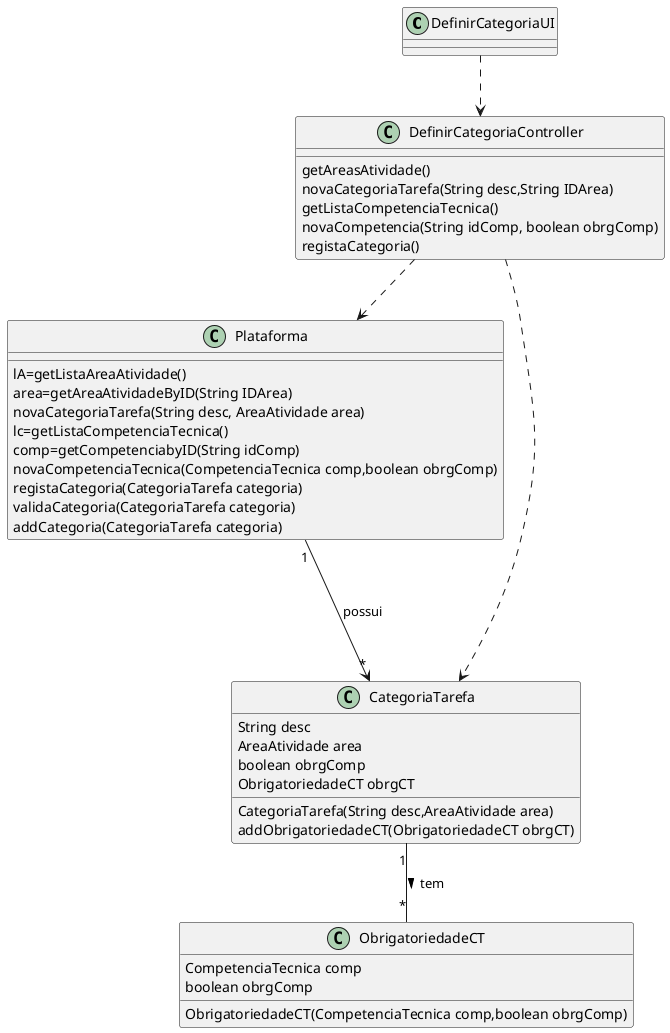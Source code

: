 @startuml


class  DefinirCategoriaUI{

}

class DefinirCategoriaController{
getAreasAtividade()
novaCategoriaTarefa(String desc,String IDArea)
getListaCompetenciaTecnica()
novaCompetencia(String idComp, boolean obrgComp)
registaCategoria()

}

class Plataforma {
lA=getListaAreaAtividade()
area=getAreaAtividadeByID(String IDArea)
novaCategoriaTarefa(String desc, AreaAtividade area)
lc=getListaCompetenciaTecnica()
comp=getCompetenciabyID(String idComp)
novaCompetenciaTecnica(CompetenciaTecnica comp,boolean obrgComp)
registaCategoria(CategoriaTarefa categoria)
validaCategoria(CategoriaTarefa categoria)
addCategoria(CategoriaTarefa categoria)
}

class ObrigatoriedadeCT {
CompetenciaTecnica comp
boolean obrgComp
ObrigatoriedadeCT(CompetenciaTecnica comp,boolean obrgComp)
}


class CategoriaTarefa{
 String desc
 AreaAtividade area
 boolean obrgComp
ObrigatoriedadeCT obrgCT
CategoriaTarefa(String desc,AreaAtividade area)
addObrigatoriedadeCT(ObrigatoriedadeCT obrgCT)


}


DefinirCategoriaUI .down.>  DefinirCategoriaController
DefinirCategoriaController .down.> CategoriaTarefa
DefinirCategoriaController   .down.> Plataforma
Plataforma "1" ---> "*"  CategoriaTarefa :  possui 
CategoriaTarefa "1" -- "*"  ObrigatoriedadeCT : tem >

@enduml
